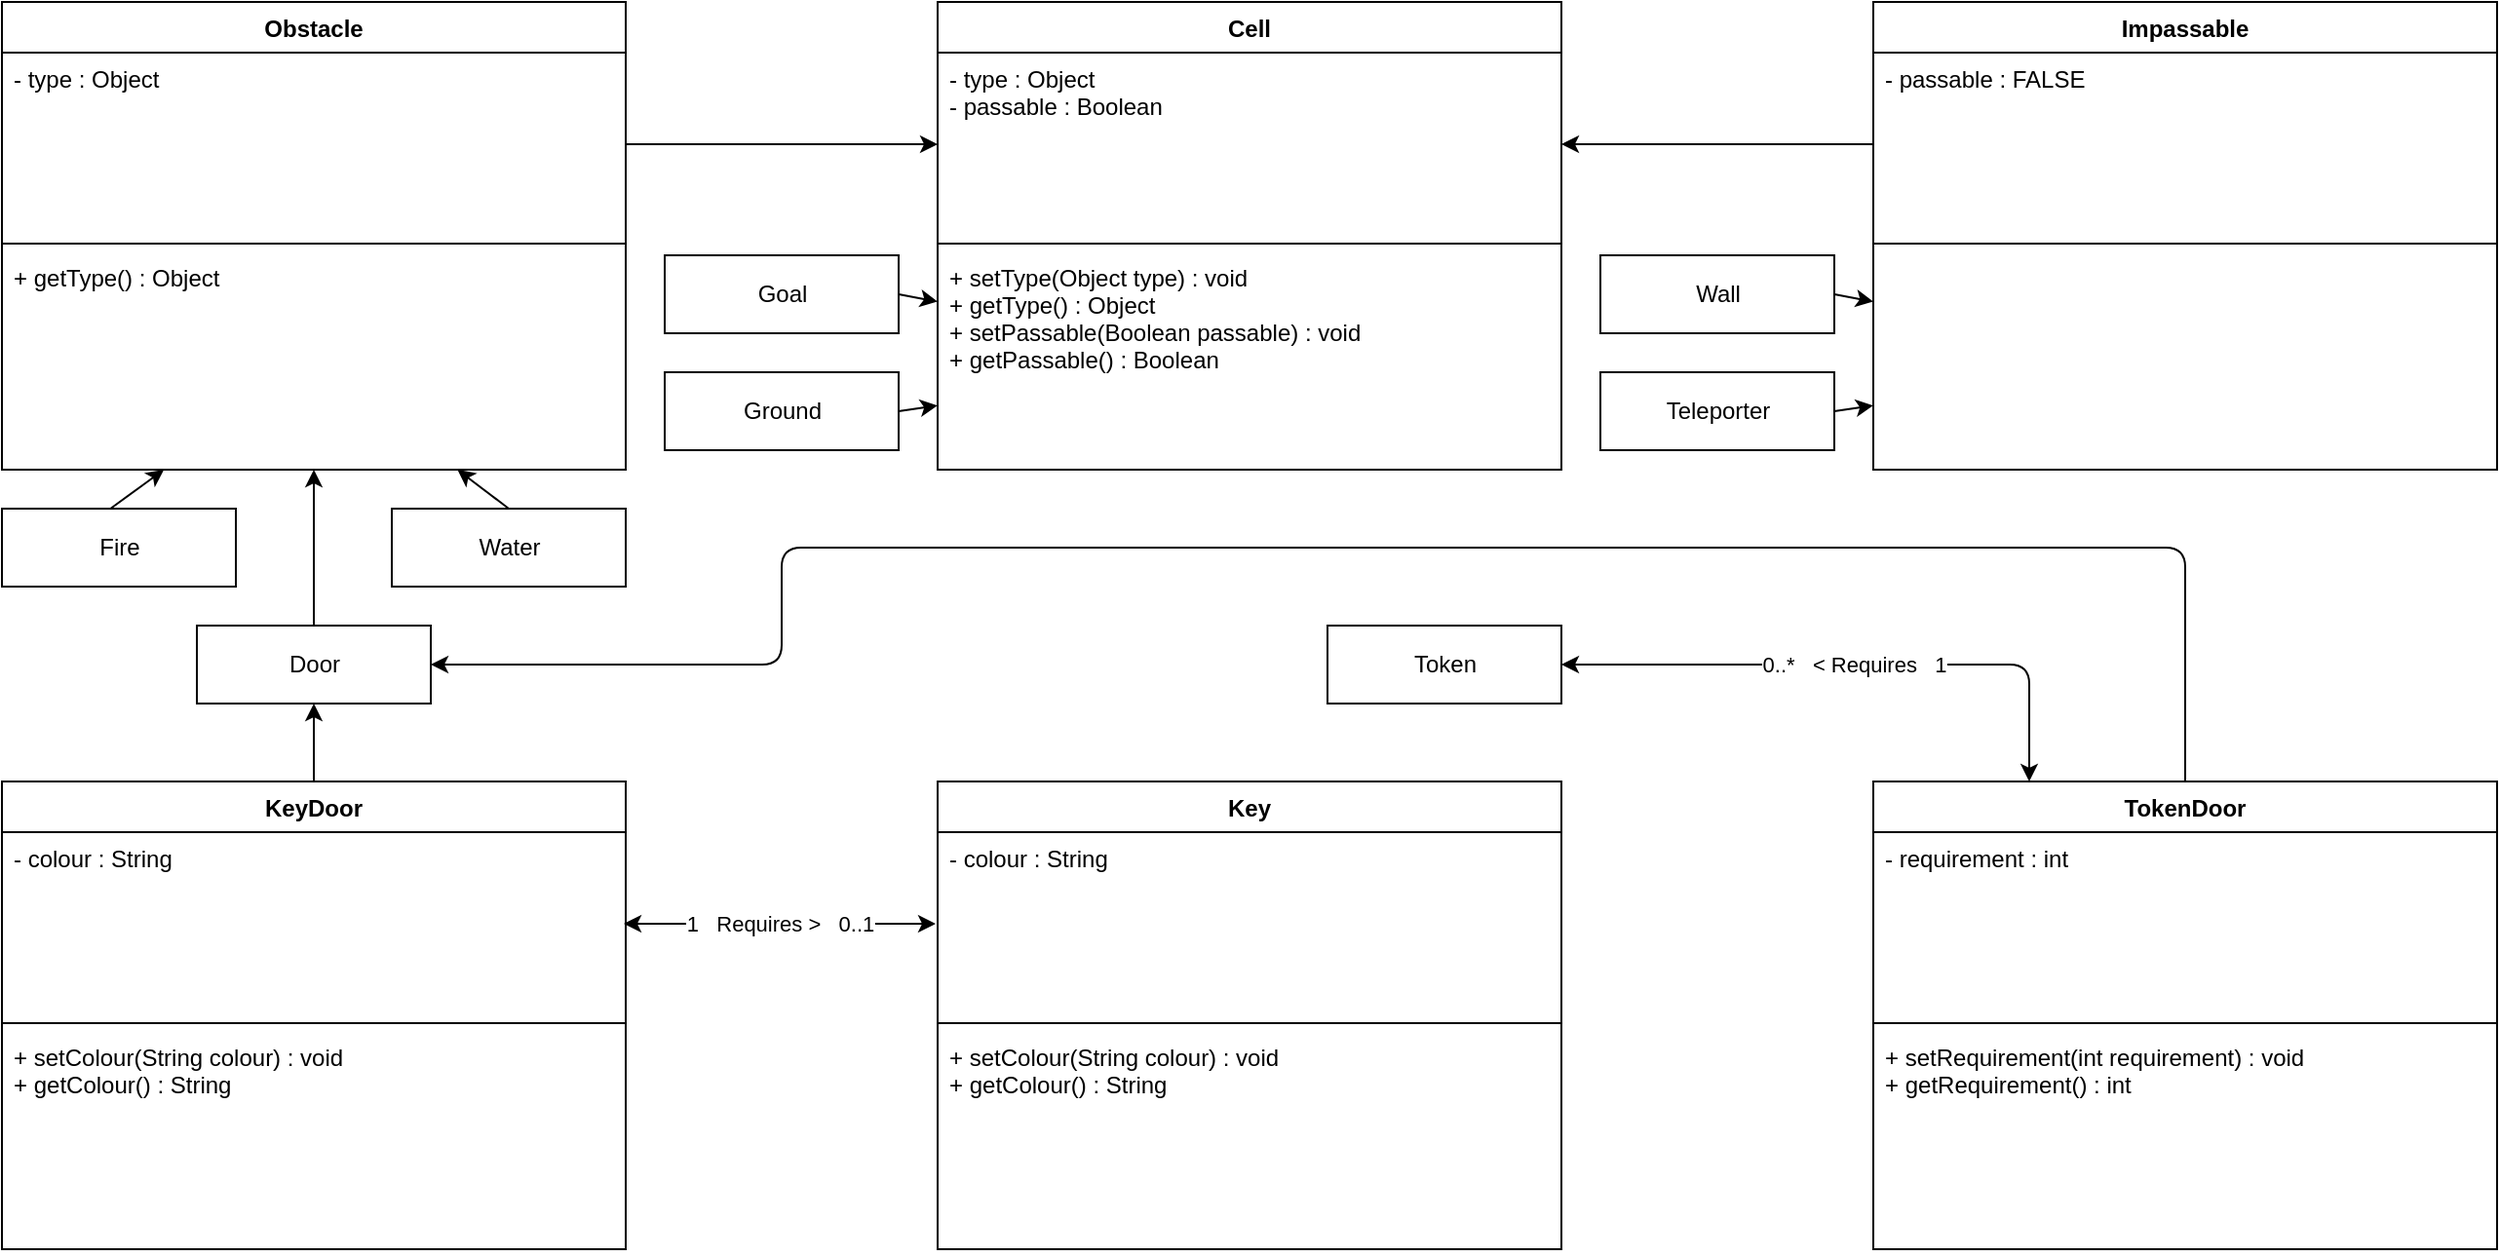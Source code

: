 <mxfile version="12.1.3" type="google" pages="1"><diagram id="1Z9f8l4nINwYAXazepuT" name="Page-1"><mxGraphModel dx="1558" dy="1328" grid="1" gridSize="10" guides="1" tooltips="1" connect="1" arrows="1" fold="1" page="1" pageScale="1" pageWidth="1920" pageHeight="1200" math="0" shadow="0"><root><mxCell id="0"/><mxCell id="1" parent="0"/><mxCell id="2QsP3Sf_1eAdVIKyBg0Z-9" value="Key" style="swimlane;fontStyle=1;align=center;verticalAlign=top;childLayout=stackLayout;horizontal=1;startSize=26;horizontalStack=0;resizeParent=1;resizeParentMax=0;resizeLast=0;collapsible=1;marginBottom=0;" vertex="1" parent="1"><mxGeometry x="880" y="720" width="320" height="240" as="geometry"><mxRectangle x="1070" y="480" width="50" height="26" as="alternateBounds"/></mxGeometry></mxCell><mxCell id="2QsP3Sf_1eAdVIKyBg0Z-10" value="- colour : String" style="text;strokeColor=none;fillColor=none;align=left;verticalAlign=top;spacingLeft=4;spacingRight=4;overflow=hidden;rotatable=0;points=[[0,0.5],[1,0.5]];portConstraint=eastwest;" vertex="1" parent="2QsP3Sf_1eAdVIKyBg0Z-9"><mxGeometry y="26" width="320" height="94" as="geometry"/></mxCell><mxCell id="2QsP3Sf_1eAdVIKyBg0Z-11" value="" style="line;strokeWidth=1;fillColor=none;align=left;verticalAlign=middle;spacingTop=-1;spacingLeft=3;spacingRight=3;rotatable=0;labelPosition=right;points=[];portConstraint=eastwest;" vertex="1" parent="2QsP3Sf_1eAdVIKyBg0Z-9"><mxGeometry y="120" width="320" height="8" as="geometry"/></mxCell><mxCell id="2QsP3Sf_1eAdVIKyBg0Z-12" value="+ setColour(String colour) : void&#10;+ getColour() : String" style="text;strokeColor=none;fillColor=none;align=left;verticalAlign=top;spacingLeft=4;spacingRight=4;overflow=hidden;rotatable=0;points=[[0,0.5],[1,0.5]];portConstraint=eastwest;" vertex="1" parent="2QsP3Sf_1eAdVIKyBg0Z-9"><mxGeometry y="128" width="320" height="112" as="geometry"/></mxCell><mxCell id="2QsP3Sf_1eAdVIKyBg0Z-25" value="KeyDoor" style="swimlane;fontStyle=1;align=center;verticalAlign=top;childLayout=stackLayout;horizontal=1;startSize=26;horizontalStack=0;resizeParent=1;resizeParentMax=0;resizeLast=0;collapsible=1;marginBottom=0;" vertex="1" parent="1"><mxGeometry x="400" y="720" width="320" height="240" as="geometry"/></mxCell><mxCell id="2QsP3Sf_1eAdVIKyBg0Z-26" value="- colour : String" style="text;strokeColor=none;fillColor=none;align=left;verticalAlign=top;spacingLeft=4;spacingRight=4;overflow=hidden;rotatable=0;points=[[0,0.5],[1,0.5]];portConstraint=eastwest;" vertex="1" parent="2QsP3Sf_1eAdVIKyBg0Z-25"><mxGeometry y="26" width="320" height="94" as="geometry"/></mxCell><mxCell id="2QsP3Sf_1eAdVIKyBg0Z-27" value="" style="line;strokeWidth=1;fillColor=none;align=left;verticalAlign=middle;spacingTop=-1;spacingLeft=3;spacingRight=3;rotatable=0;labelPosition=right;points=[];portConstraint=eastwest;" vertex="1" parent="2QsP3Sf_1eAdVIKyBg0Z-25"><mxGeometry y="120" width="320" height="8" as="geometry"/></mxCell><mxCell id="2QsP3Sf_1eAdVIKyBg0Z-28" value="+ setColour(String colour) : void&#10;+ getColour() : String" style="text;strokeColor=none;fillColor=none;align=left;verticalAlign=top;spacingLeft=4;spacingRight=4;overflow=hidden;rotatable=0;points=[[0,0.5],[1,0.5]];portConstraint=eastwest;" vertex="1" parent="2QsP3Sf_1eAdVIKyBg0Z-25"><mxGeometry y="128" width="320" height="112" as="geometry"/></mxCell><mxCell id="2QsP3Sf_1eAdVIKyBg0Z-42" value="Obstacle" style="swimlane;fontStyle=1;align=center;verticalAlign=top;childLayout=stackLayout;horizontal=1;startSize=26;horizontalStack=0;resizeParent=1;resizeParentMax=0;resizeLast=0;collapsible=1;marginBottom=0;" vertex="1" parent="1"><mxGeometry x="400" y="320" width="320" height="240" as="geometry"/></mxCell><mxCell id="2QsP3Sf_1eAdVIKyBg0Z-43" value="- type : Object" style="text;strokeColor=none;fillColor=none;align=left;verticalAlign=top;spacingLeft=4;spacingRight=4;overflow=hidden;rotatable=0;points=[[0,0.5],[1,0.5]];portConstraint=eastwest;" vertex="1" parent="2QsP3Sf_1eAdVIKyBg0Z-42"><mxGeometry y="26" width="320" height="94" as="geometry"/></mxCell><mxCell id="2QsP3Sf_1eAdVIKyBg0Z-44" value="" style="line;strokeWidth=1;fillColor=none;align=left;verticalAlign=middle;spacingTop=-1;spacingLeft=3;spacingRight=3;rotatable=0;labelPosition=right;points=[];portConstraint=eastwest;" vertex="1" parent="2QsP3Sf_1eAdVIKyBg0Z-42"><mxGeometry y="120" width="320" height="8" as="geometry"/></mxCell><mxCell id="2QsP3Sf_1eAdVIKyBg0Z-45" value="+ getType() : Object" style="text;strokeColor=none;fillColor=none;align=left;verticalAlign=top;spacingLeft=4;spacingRight=4;overflow=hidden;rotatable=0;points=[[0,0.5],[1,0.5]];portConstraint=eastwest;" vertex="1" parent="2QsP3Sf_1eAdVIKyBg0Z-42"><mxGeometry y="128" width="320" height="112" as="geometry"/></mxCell><mxCell id="2QsP3Sf_1eAdVIKyBg0Z-47" value="Water" style="html=1;" vertex="1" parent="1"><mxGeometry x="600" y="580" width="120" height="40" as="geometry"/></mxCell><mxCell id="2QsP3Sf_1eAdVIKyBg0Z-46" value="Fire" style="html=1;" vertex="1" parent="1"><mxGeometry x="400" y="580" width="120" height="40" as="geometry"/></mxCell><mxCell id="2QsP3Sf_1eAdVIKyBg0Z-48" value="" style="endArrow=classic;html=1;exitX=0.5;exitY=0;exitDx=0;exitDy=0;" edge="1" parent="1" source="2QsP3Sf_1eAdVIKyBg0Z-47" target="2QsP3Sf_1eAdVIKyBg0Z-45"><mxGeometry width="50" height="50" relative="1" as="geometry"><mxPoint x="890" y="530" as="sourcePoint"/><mxPoint x="940" y="480" as="targetPoint"/></mxGeometry></mxCell><mxCell id="2QsP3Sf_1eAdVIKyBg0Z-49" value="" style="endArrow=classic;html=1;exitX=0.461;exitY=0.006;exitDx=0;exitDy=0;exitPerimeter=0;" edge="1" parent="1" source="2QsP3Sf_1eAdVIKyBg0Z-46" target="2QsP3Sf_1eAdVIKyBg0Z-45"><mxGeometry width="50" height="50" relative="1" as="geometry"><mxPoint x="390" y="1050" as="sourcePoint"/><mxPoint x="440" y="1000" as="targetPoint"/></mxGeometry></mxCell><mxCell id="2QsP3Sf_1eAdVIKyBg0Z-51" value="Cell" style="swimlane;fontStyle=1;align=center;verticalAlign=top;childLayout=stackLayout;horizontal=1;startSize=26;horizontalStack=0;resizeParent=1;resizeParentMax=0;resizeLast=0;collapsible=1;marginBottom=0;" vertex="1" parent="1"><mxGeometry x="880" y="320" width="320" height="240" as="geometry"/></mxCell><mxCell id="2QsP3Sf_1eAdVIKyBg0Z-52" value="- type : Object&#10;- passable : Boolean" style="text;strokeColor=none;fillColor=none;align=left;verticalAlign=top;spacingLeft=4;spacingRight=4;overflow=hidden;rotatable=0;points=[[0,0.5],[1,0.5]];portConstraint=eastwest;" vertex="1" parent="2QsP3Sf_1eAdVIKyBg0Z-51"><mxGeometry y="26" width="320" height="94" as="geometry"/></mxCell><mxCell id="2QsP3Sf_1eAdVIKyBg0Z-53" value="" style="line;strokeWidth=1;fillColor=none;align=left;verticalAlign=middle;spacingTop=-1;spacingLeft=3;spacingRight=3;rotatable=0;labelPosition=right;points=[];portConstraint=eastwest;" vertex="1" parent="2QsP3Sf_1eAdVIKyBg0Z-51"><mxGeometry y="120" width="320" height="8" as="geometry"/></mxCell><mxCell id="2QsP3Sf_1eAdVIKyBg0Z-54" value="+ setType(Object type) : void&#10;+ getType() : Object&#10;+ setPassable(Boolean passable) : void&#10;+ getPassable() : Boolean" style="text;strokeColor=none;fillColor=none;align=left;verticalAlign=top;spacingLeft=4;spacingRight=4;overflow=hidden;rotatable=0;points=[[0,0.5],[1,0.5]];portConstraint=eastwest;" vertex="1" parent="2QsP3Sf_1eAdVIKyBg0Z-51"><mxGeometry y="128" width="320" height="112" as="geometry"/></mxCell><mxCell id="2QsP3Sf_1eAdVIKyBg0Z-55" value="" style="endArrow=classic;html=1;exitX=1;exitY=0.5;exitDx=0;exitDy=0;entryX=0;entryY=0.5;entryDx=0;entryDy=0;" edge="1" parent="1" source="2QsP3Sf_1eAdVIKyBg0Z-43" target="2QsP3Sf_1eAdVIKyBg0Z-52"><mxGeometry width="50" height="50" relative="1" as="geometry"><mxPoint x="400" y="950" as="sourcePoint"/><mxPoint x="450" y="900" as="targetPoint"/></mxGeometry></mxCell><mxCell id="2QsP3Sf_1eAdVIKyBg0Z-56" value="Ground" style="html=1;" vertex="1" parent="1"><mxGeometry x="740" y="510" width="120" height="40" as="geometry"/></mxCell><mxCell id="2QsP3Sf_1eAdVIKyBg0Z-57" value="Goal" style="html=1;" vertex="1" parent="1"><mxGeometry x="740" y="450" width="120" height="40" as="geometry"/></mxCell><mxCell id="2QsP3Sf_1eAdVIKyBg0Z-59" value="" style="endArrow=classic;html=1;exitX=1;exitY=0.5;exitDx=0;exitDy=0;" edge="1" parent="1" source="2QsP3Sf_1eAdVIKyBg0Z-57" target="2QsP3Sf_1eAdVIKyBg0Z-54"><mxGeometry width="50" height="50" relative="1" as="geometry"><mxPoint x="400" y="950" as="sourcePoint"/><mxPoint x="450" y="900" as="targetPoint"/></mxGeometry></mxCell><mxCell id="2QsP3Sf_1eAdVIKyBg0Z-60" value="" style="endArrow=classic;html=1;exitX=1;exitY=0.5;exitDx=0;exitDy=0;" edge="1" parent="1" source="2QsP3Sf_1eAdVIKyBg0Z-56" target="2QsP3Sf_1eAdVIKyBg0Z-54"><mxGeometry width="50" height="50" relative="1" as="geometry"><mxPoint x="390" y="1030" as="sourcePoint"/><mxPoint x="440" y="980" as="targetPoint"/></mxGeometry></mxCell><mxCell id="2QsP3Sf_1eAdVIKyBg0Z-61" value="Impassable" style="swimlane;fontStyle=1;align=center;verticalAlign=top;childLayout=stackLayout;horizontal=1;startSize=26;horizontalStack=0;resizeParent=1;resizeParentMax=0;resizeLast=0;collapsible=1;marginBottom=0;" vertex="1" parent="1"><mxGeometry x="1360" y="320" width="320" height="240" as="geometry"/></mxCell><mxCell id="2QsP3Sf_1eAdVIKyBg0Z-62" value="- passable : FALSE" style="text;strokeColor=none;fillColor=none;align=left;verticalAlign=top;spacingLeft=4;spacingRight=4;overflow=hidden;rotatable=0;points=[[0,0.5],[1,0.5]];portConstraint=eastwest;" vertex="1" parent="2QsP3Sf_1eAdVIKyBg0Z-61"><mxGeometry y="26" width="320" height="94" as="geometry"/></mxCell><mxCell id="2QsP3Sf_1eAdVIKyBg0Z-63" value="" style="line;strokeWidth=1;fillColor=none;align=left;verticalAlign=middle;spacingTop=-1;spacingLeft=3;spacingRight=3;rotatable=0;labelPosition=right;points=[];portConstraint=eastwest;" vertex="1" parent="2QsP3Sf_1eAdVIKyBg0Z-61"><mxGeometry y="120" width="320" height="8" as="geometry"/></mxCell><mxCell id="2QsP3Sf_1eAdVIKyBg0Z-64" value=" " style="text;strokeColor=none;fillColor=none;align=left;verticalAlign=top;spacingLeft=4;spacingRight=4;overflow=hidden;rotatable=0;points=[[0,0.5],[1,0.5]];portConstraint=eastwest;" vertex="1" parent="2QsP3Sf_1eAdVIKyBg0Z-61"><mxGeometry y="128" width="320" height="112" as="geometry"/></mxCell><mxCell id="2QsP3Sf_1eAdVIKyBg0Z-65" value="" style="endArrow=classic;html=1;exitX=0;exitY=0.5;exitDx=0;exitDy=0;entryX=1;entryY=0.5;entryDx=0;entryDy=0;" edge="1" parent="1" source="2QsP3Sf_1eAdVIKyBg0Z-62" target="2QsP3Sf_1eAdVIKyBg0Z-52"><mxGeometry width="50" height="50" relative="1" as="geometry"><mxPoint x="400" y="950" as="sourcePoint"/><mxPoint x="450" y="900" as="targetPoint"/></mxGeometry></mxCell><mxCell id="2QsP3Sf_1eAdVIKyBg0Z-66" value="Wall" style="html=1;" vertex="1" parent="1"><mxGeometry x="1220" y="450" width="120" height="40" as="geometry"/></mxCell><mxCell id="2QsP3Sf_1eAdVIKyBg0Z-67" value="Teleporter" style="html=1;" vertex="1" parent="1"><mxGeometry x="1220" y="510" width="120" height="40" as="geometry"/></mxCell><mxCell id="2QsP3Sf_1eAdVIKyBg0Z-68" value="" style="endArrow=classic;html=1;exitX=1;exitY=0.5;exitDx=0;exitDy=0;" edge="1" parent="1" source="2QsP3Sf_1eAdVIKyBg0Z-67" target="2QsP3Sf_1eAdVIKyBg0Z-64"><mxGeometry width="50" height="50" relative="1" as="geometry"><mxPoint x="400" y="950" as="sourcePoint"/><mxPoint x="450" y="900" as="targetPoint"/></mxGeometry></mxCell><mxCell id="2QsP3Sf_1eAdVIKyBg0Z-69" value="" style="endArrow=classic;html=1;exitX=1;exitY=0.5;exitDx=0;exitDy=0;" edge="1" parent="1" source="2QsP3Sf_1eAdVIKyBg0Z-66" target="2QsP3Sf_1eAdVIKyBg0Z-64"><mxGeometry width="50" height="50" relative="1" as="geometry"><mxPoint x="390" y="1030" as="sourcePoint"/><mxPoint x="440" y="980" as="targetPoint"/></mxGeometry></mxCell><mxCell id="2QsP3Sf_1eAdVIKyBg0Z-70" value="TokenDoor" style="swimlane;fontStyle=1;align=center;verticalAlign=top;childLayout=stackLayout;horizontal=1;startSize=26;horizontalStack=0;resizeParent=1;resizeParentMax=0;resizeLast=0;collapsible=1;marginBottom=0;" vertex="1" parent="1"><mxGeometry x="1360" y="720" width="320" height="240" as="geometry"/></mxCell><mxCell id="2QsP3Sf_1eAdVIKyBg0Z-71" value="- requirement : int" style="text;strokeColor=none;fillColor=none;align=left;verticalAlign=top;spacingLeft=4;spacingRight=4;overflow=hidden;rotatable=0;points=[[0,0.5],[1,0.5]];portConstraint=eastwest;" vertex="1" parent="2QsP3Sf_1eAdVIKyBg0Z-70"><mxGeometry y="26" width="320" height="94" as="geometry"/></mxCell><mxCell id="2QsP3Sf_1eAdVIKyBg0Z-72" value="" style="line;strokeWidth=1;fillColor=none;align=left;verticalAlign=middle;spacingTop=-1;spacingLeft=3;spacingRight=3;rotatable=0;labelPosition=right;points=[];portConstraint=eastwest;" vertex="1" parent="2QsP3Sf_1eAdVIKyBg0Z-70"><mxGeometry y="120" width="320" height="8" as="geometry"/></mxCell><mxCell id="2QsP3Sf_1eAdVIKyBg0Z-73" value="+ setRequirement(int requirement) : void&#10;+ getRequirement() : int" style="text;strokeColor=none;fillColor=none;align=left;verticalAlign=top;spacingLeft=4;spacingRight=4;overflow=hidden;rotatable=0;points=[[0,0.5],[1,0.5]];portConstraint=eastwest;" vertex="1" parent="2QsP3Sf_1eAdVIKyBg0Z-70"><mxGeometry y="128" width="320" height="112" as="geometry"/></mxCell><mxCell id="2QsP3Sf_1eAdVIKyBg0Z-74" value="Door" style="html=1;" vertex="1" parent="1"><mxGeometry x="500" y="640" width="120" height="40" as="geometry"/></mxCell><mxCell id="2QsP3Sf_1eAdVIKyBg0Z-75" value="" style="endArrow=classic;html=1;exitX=0.5;exitY=0;exitDx=0;exitDy=0;entryX=0.5;entryY=1;entryDx=0;entryDy=0;" edge="1" parent="1" source="2QsP3Sf_1eAdVIKyBg0Z-25" target="2QsP3Sf_1eAdVIKyBg0Z-74"><mxGeometry width="50" height="50" relative="1" as="geometry"><mxPoint x="400" y="1030" as="sourcePoint"/><mxPoint x="450" y="980" as="targetPoint"/></mxGeometry></mxCell><mxCell id="2QsP3Sf_1eAdVIKyBg0Z-77" value="" style="endArrow=classic;html=1;exitX=0.5;exitY=0;exitDx=0;exitDy=0;" edge="1" parent="1" source="2QsP3Sf_1eAdVIKyBg0Z-74" target="2QsP3Sf_1eAdVIKyBg0Z-45"><mxGeometry width="50" height="50" relative="1" as="geometry"><mxPoint x="400" y="1030" as="sourcePoint"/><mxPoint x="450" y="980" as="targetPoint"/></mxGeometry></mxCell><mxCell id="2QsP3Sf_1eAdVIKyBg0Z-82" value="Token" style="html=1;" vertex="1" parent="1"><mxGeometry x="1080" y="640" width="120" height="40" as="geometry"/></mxCell><mxCell id="2QsP3Sf_1eAdVIKyBg0Z-83" value="" style="endArrow=classic;html=1;exitX=0.5;exitY=0;exitDx=0;exitDy=0;entryX=1;entryY=0.5;entryDx=0;entryDy=0;" edge="1" parent="1" source="2QsP3Sf_1eAdVIKyBg0Z-70" target="2QsP3Sf_1eAdVIKyBg0Z-74"><mxGeometry width="50" height="50" relative="1" as="geometry"><mxPoint x="400" y="1310" as="sourcePoint"/><mxPoint x="450" y="1260" as="targetPoint"/><Array as="points"><mxPoint x="1520" y="600"/><mxPoint x="800" y="600"/><mxPoint x="800" y="660"/></Array></mxGeometry></mxCell><mxCell id="2QsP3Sf_1eAdVIKyBg0Z-86" value="1&amp;nbsp; &amp;nbsp;Requires &amp;gt;&amp;nbsp; &amp;nbsp;0..1" style="endArrow=classic;startArrow=classic;html=1;entryX=0;entryY=0.5;entryDx=0;entryDy=0;exitX=1;exitY=0.5;exitDx=0;exitDy=0;" edge="1" parent="1"><mxGeometry width="50" height="50" relative="1" as="geometry"><mxPoint x="719" y="793.0" as="sourcePoint"/><mxPoint x="879" y="793.0" as="targetPoint"/></mxGeometry></mxCell><mxCell id="2QsP3Sf_1eAdVIKyBg0Z-90" value="0..*&amp;nbsp; &amp;nbsp;&amp;lt; Requires&amp;nbsp; &amp;nbsp;1" style="endArrow=classic;startArrow=classic;html=1;exitX=1;exitY=0.5;exitDx=0;exitDy=0;entryX=0.25;entryY=0;entryDx=0;entryDy=0;" edge="1" parent="1" source="2QsP3Sf_1eAdVIKyBg0Z-82" target="2QsP3Sf_1eAdVIKyBg0Z-70"><mxGeometry width="50" height="50" relative="1" as="geometry"><mxPoint x="1300" y="685" as="sourcePoint"/><mxPoint x="1350" y="635" as="targetPoint"/><Array as="points"><mxPoint x="1440" y="660"/></Array></mxGeometry></mxCell></root></mxGraphModel></diagram></mxfile>